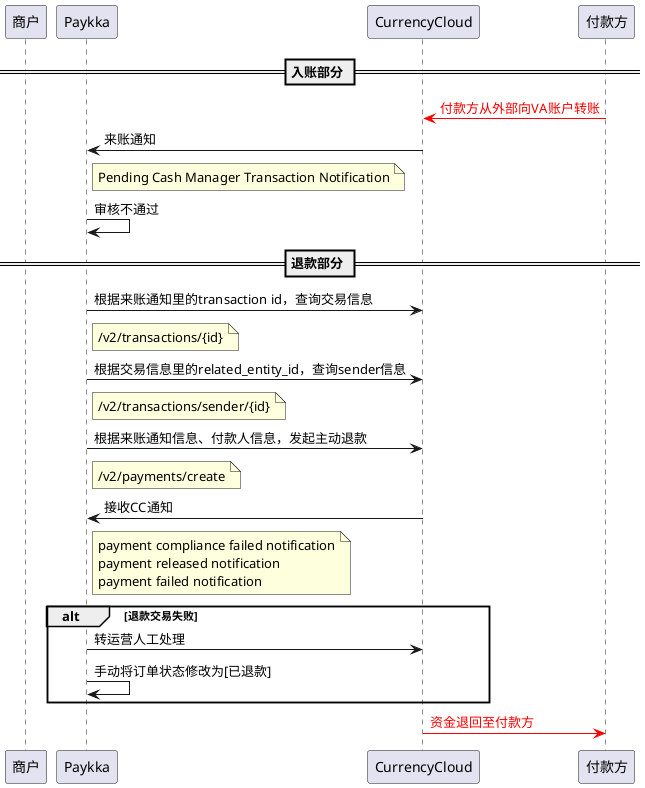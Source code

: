 @startuml CC渠道系统退款

participant 商户 as merchant
participant Paykka as pk
participant CurrencyCloud as cc
participant 付款方 as buyer

== 入账部分 ==

buyer -[#red]> cc: <font color=red>付款方从外部向VA账户转账

cc -> pk: 来账通知

note right of pk
Pending Cash Manager Transaction Notification
end note

pk -> pk: 审核不通过

== 退款部分 ==

pk -> cc: 根据来账通知里的transaction id，查询交易信息

note right of pk
/v2/transactions/{id}
end note

pk -> cc: 根据交易信息里的related_entity_id，查询sender信息
note right of pk
/v2/transactions/sender/{id}
end note

pk -> cc: 根据来账通知信息、付款人信息，发起主动退款
note right of pk
/v2/payments/create
end note

cc -> pk: 接收CC通知
note right of pk
payment compliance failed notification
payment released notification
payment failed notification
end note

alt 退款交易失败
    pk -> cc: 转运营人工处理
    pk -> pk: 手动将订单状态修改为[已退款]
end

cc -[#red]> buyer: <font color=red>资金退回至付款方

@enduml


